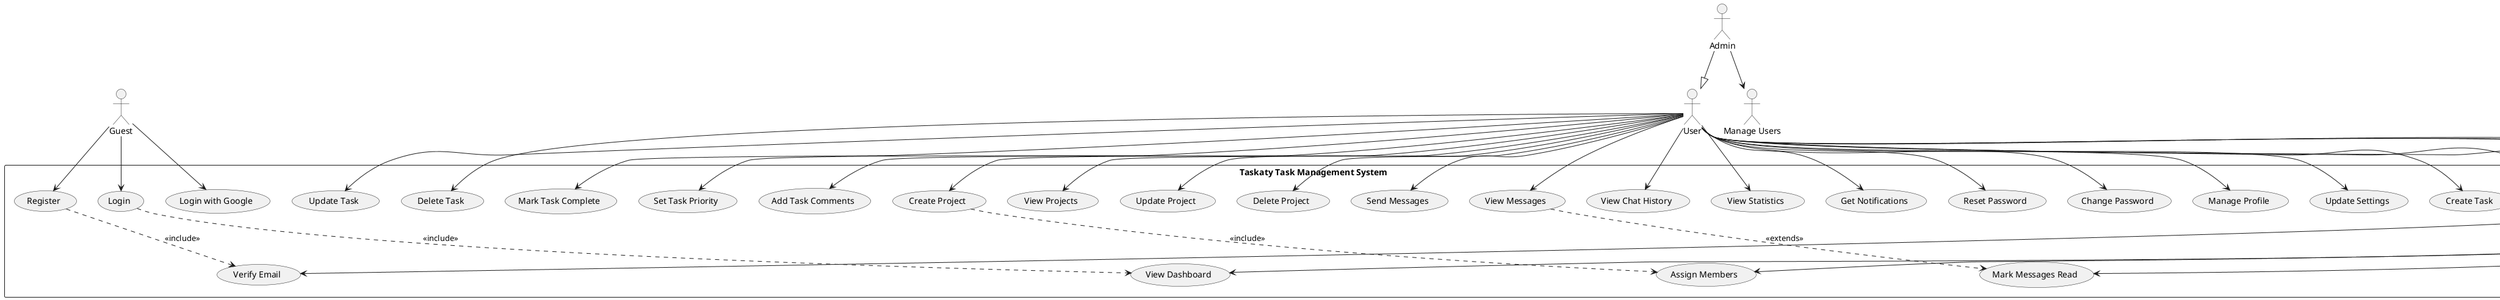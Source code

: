 @startuml Taskaty System

' Actors
actor "User" as user
actor "Admin" as admin
actor "Guest" as guest

' System boundary
rectangle "Taskaty Task Management System" {
    ' Authentication & User Management
    usecase "Register" as register
    usecase "Login" as login
    usecase "Login with Google" as googleLogin
    usecase "Verify Email" as verifyEmail
    usecase "Reset Password" as resetPass
    usecase "Change Password" as changePass
    usecase "Manage Profile" as manageProfile
    usecase "Update Settings" as updateSettings

    ' Task Management
    usecase "Create Task" as createTask
    usecase "View Tasks" as viewTasks
    usecase "Update Task" as updateTask
    usecase "Delete Task" as deleteTask
    usecase "Mark Task Complete" as completeTask
    usecase "Set Task Priority" as setPriority
    usecase "Add Task Comments" as addComments

    ' Project Management
    usecase "Create Project" as createProject
    usecase "View Projects" as viewProjects
    usecase "Update Project" as updateProject
    usecase "Delete Project" as deleteProject
    usecase "Assign Members" as assignMembers

    ' Messaging & Communication
    usecase "Send Messages" as sendMessage
    usecase "View Messages" as viewMessages
    usecase "View Chat History" as viewChat
    usecase "Mark Messages Read" as markRead

    ' Dashboard & Reports
    usecase "View Dashboard" as viewDashboard
    usecase "View Statistics" as viewStats
    usecase "Get Notifications" as getNotifications
}

' Relationships

' Guest relationships
guest --> register
guest --> login
guest --> googleLogin

' User relationships
user --> createTask
user --> viewTasks
user --> updateTask
user --> deleteTask
user --> completeTask
user --> setPriority
user --> addComments
user --> createProject
user --> viewProjects
user --> updateProject
user --> deleteProject
user --> assignMembers
user --> sendMessage
user --> viewMessages
user --> viewChat
user --> markRead
user --> viewDashboard
user --> viewStats
user --> getNotifications
user --> manageProfile
user --> updateSettings
user --> changePass
user --> verifyEmail
user --> resetPass

' Admin relationships
admin --|> user
admin --> "Manage Users"

' Dependencies and includes
register ..> verifyEmail : <<include>>
login ..> viewDashboard : <<include>>
createProject ..> assignMembers : <<include>>
viewMessages ..> markRead : <<extends>>

@enduml